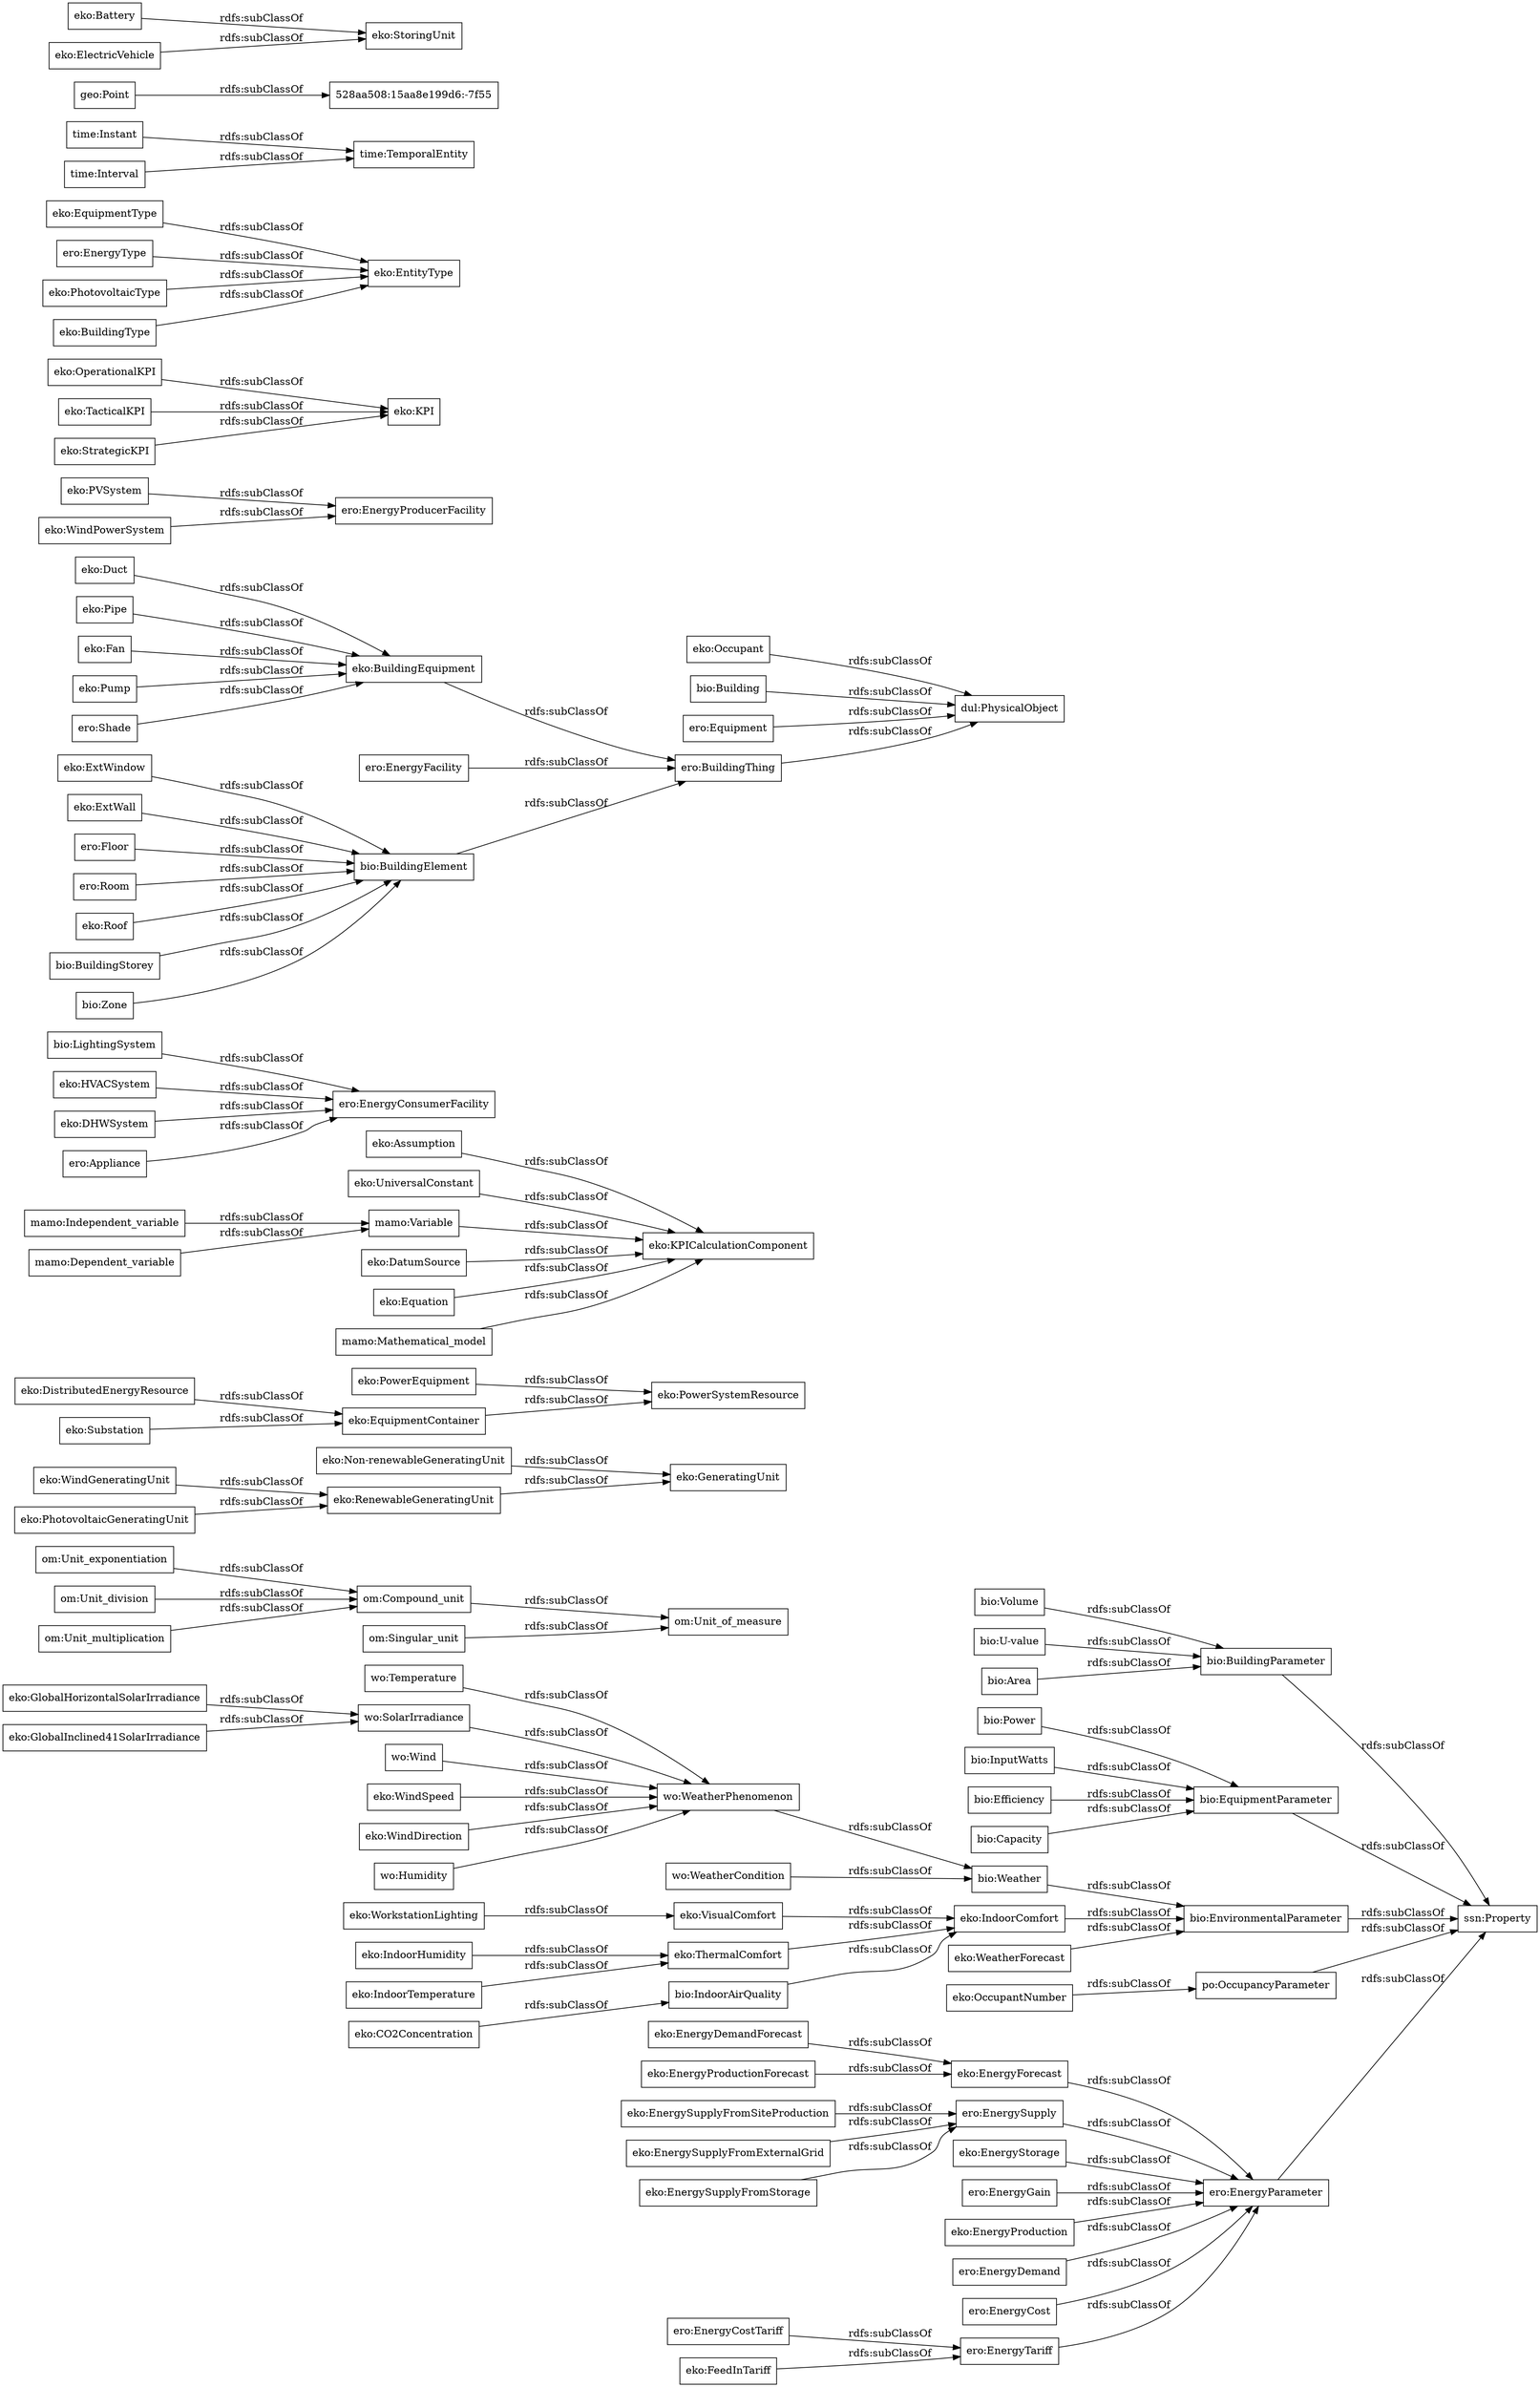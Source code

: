 digraph ar2dtool_diagram { 
rankdir=LR;
size="1000"
node [shape = rectangle, color="black"]; "ero:EnergyTariff" "om:Unit_exponentiation" "eko:Non-renewableGeneratingUnit" "eko:WindGeneratingUnit" "om:Singular_unit" "eko:PowerSystemResource" "eko:VisualComfort" "bio:Volume" "eko:EnergyForecast" "eko:PhotovoltaicGeneratingUnit" "eko:KPICalculationComponent" "bio:LightingSystem" "bio:BuildingElement" "wo:Temperature" "ero:EnergySupply" "eko:HVACSystem" "eko:PVSystem" "mamo:Independent_variable" "eko:Assumption" "bio:Weather" "eko:KPI" "dul:PhysicalObject" "eko:Occupant" "eko:EquipmentType" "bio:Power" "eko:EnergyStorage" "eko:IndoorHumidity" "eko:Duct" "eko:OperationalKPI" "eko:EnergySupplyFromSiteProduction" "eko:OccupantNumber" "eko:TacticalKPI" "eko:ExtWindow" "ero:EnergyGain" "eko:EntityType" "eko:GeneratingUnit" "eko:EnergyDemandForecast" "eko:GlobalHorizontalSolarIrradiance" "wo:SolarIrradiance" "time:Instant" "eko:ExtWall" "eko:WindPowerSystem" "om:Compound_unit" "bio:BuildingParameter" "ero:EnergyProducerFacility" "wo:Wind" "eko:WindSpeed" "bio:Building" "eko:EnergyProduction" "om:Unit_of_measure" "ero:EnergyType" "eko:EnergySupplyFromExternalGrid" "ero:EnergyDemand" "ero:EnergyCost" "eko:PowerEquipment" "eko:BuildingEquipment" "eko:EnergyProductionForecast" "ero:Floor" "eko:WorkstationLighting" "bio:U-value" "eko:ThermalComfort" "bio:Area" "eko:DistributedEnergyResource" "eko:EnergySupplyFromStorage" "eko:UniversalConstant" "eko:WindDirection" "eko:PhotovoltaicType" "eko:Pipe" "mamo:Variable" "wo:WeatherPhenomenon" "ero:Room" "eko:DatumSource" "wo:WeatherCondition" "eko:Fan" "bio:EquipmentParameter" "eko:Roof" "ero:EnergyParameter" "ssn:Property" "eko:EquipmentContainer" "eko:Pump" "eko:Substation" "eko:IndoorTemperature" "bio:InputWatts" "bio:IndoorAirQuality" "time:TemporalEntity" "om:Unit_division" "eko:DHWSystem" "eko:BuildingType" "bio:BuildingStorey" "eko:StrategicKPI" "ero:EnergyFacility" "bio:EnvironmentalParameter" "ero:Shade" "ero:EnergyConsumerFacility" "ero:Appliance" "wo:Humidity" "eko:IndoorComfort" "geo:Point" "eko:WeatherForecast" "ero:EnergyCostTariff" "po:OccupancyParameter" "eko:GlobalInclined41SolarIrradiance" "eko:CO2Concentration" "eko:StoringUnit" "eko:Equation" "om:Unit_multiplication" "mamo:Mathematical_model" "eko:FeedInTariff" "ero:Equipment" "bio:Zone" "528aa508:15aa8e199d6:-7f55" "ero:BuildingThing" "eko:Battery" "time:Interval" "bio:Efficiency" "eko:ElectricVehicle" "bio:Capacity" "eko:RenewableGeneratingUnit" "mamo:Dependent_variable" ; /*classes style*/
	"bio:Volume" -> "bio:BuildingParameter" [ label = "rdfs:subClassOf" ];
	"ero:Appliance" -> "ero:EnergyConsumerFacility" [ label = "rdfs:subClassOf" ];
	"eko:PhotovoltaicType" -> "eko:EntityType" [ label = "rdfs:subClassOf" ];
	"eko:GlobalHorizontalSolarIrradiance" -> "wo:SolarIrradiance" [ label = "rdfs:subClassOf" ];
	"eko:EquipmentContainer" -> "eko:PowerSystemResource" [ label = "rdfs:subClassOf" ];
	"time:Instant" -> "time:TemporalEntity" [ label = "rdfs:subClassOf" ];
	"mamo:Mathematical_model" -> "eko:KPICalculationComponent" [ label = "rdfs:subClassOf" ];
	"wo:WeatherPhenomenon" -> "bio:Weather" [ label = "rdfs:subClassOf" ];
	"ero:EnergyCostTariff" -> "ero:EnergyTariff" [ label = "rdfs:subClassOf" ];
	"ero:BuildingThing" -> "dul:PhysicalObject" [ label = "rdfs:subClassOf" ];
	"eko:WindGeneratingUnit" -> "eko:RenewableGeneratingUnit" [ label = "rdfs:subClassOf" ];
	"bio:Weather" -> "bio:EnvironmentalParameter" [ label = "rdfs:subClassOf" ];
	"eko:DistributedEnergyResource" -> "eko:EquipmentContainer" [ label = "rdfs:subClassOf" ];
	"eko:IndoorTemperature" -> "eko:ThermalComfort" [ label = "rdfs:subClassOf" ];
	"om:Singular_unit" -> "om:Unit_of_measure" [ label = "rdfs:subClassOf" ];
	"ero:EnergyParameter" -> "ssn:Property" [ label = "rdfs:subClassOf" ];
	"eko:StrategicKPI" -> "eko:KPI" [ label = "rdfs:subClassOf" ];
	"om:Compound_unit" -> "om:Unit_of_measure" [ label = "rdfs:subClassOf" ];
	"eko:ExtWall" -> "bio:BuildingElement" [ label = "rdfs:subClassOf" ];
	"eko:ExtWindow" -> "bio:BuildingElement" [ label = "rdfs:subClassOf" ];
	"eko:WindDirection" -> "wo:WeatherPhenomenon" [ label = "rdfs:subClassOf" ];
	"po:OccupancyParameter" -> "ssn:Property" [ label = "rdfs:subClassOf" ];
	"ero:EnergySupply" -> "ero:EnergyParameter" [ label = "rdfs:subClassOf" ];
	"bio:InputWatts" -> "bio:EquipmentParameter" [ label = "rdfs:subClassOf" ];
	"eko:DHWSystem" -> "ero:EnergyConsumerFacility" [ label = "rdfs:subClassOf" ];
	"eko:EnergySupplyFromExternalGrid" -> "ero:EnergySupply" [ label = "rdfs:subClassOf" ];
	"bio:Zone" -> "bio:BuildingElement" [ label = "rdfs:subClassOf" ];
	"geo:Point" -> "528aa508:15aa8e199d6:-7f55" [ label = "rdfs:subClassOf" ];
	"eko:WindPowerSystem" -> "ero:EnergyProducerFacility" [ label = "rdfs:subClassOf" ];
	"eko:PhotovoltaicGeneratingUnit" -> "eko:RenewableGeneratingUnit" [ label = "rdfs:subClassOf" ];
	"eko:OperationalKPI" -> "eko:KPI" [ label = "rdfs:subClassOf" ];
	"ero:Room" -> "bio:BuildingElement" [ label = "rdfs:subClassOf" ];
	"eko:WindSpeed" -> "wo:WeatherPhenomenon" [ label = "rdfs:subClassOf" ];
	"ero:EnergyCost" -> "ero:EnergyParameter" [ label = "rdfs:subClassOf" ];
	"ero:EnergyType" -> "eko:EntityType" [ label = "rdfs:subClassOf" ];
	"wo:WeatherCondition" -> "bio:Weather" [ label = "rdfs:subClassOf" ];
	"eko:WeatherForecast" -> "bio:EnvironmentalParameter" [ label = "rdfs:subClassOf" ];
	"eko:TacticalKPI" -> "eko:KPI" [ label = "rdfs:subClassOf" ];
	"eko:RenewableGeneratingUnit" -> "eko:GeneratingUnit" [ label = "rdfs:subClassOf" ];
	"eko:PVSystem" -> "ero:EnergyProducerFacility" [ label = "rdfs:subClassOf" ];
	"ero:Floor" -> "bio:BuildingElement" [ label = "rdfs:subClassOf" ];
	"ero:EnergyTariff" -> "ero:EnergyParameter" [ label = "rdfs:subClassOf" ];
	"eko:EnergyForecast" -> "ero:EnergyParameter" [ label = "rdfs:subClassOf" ];
	"bio:Area" -> "bio:BuildingParameter" [ label = "rdfs:subClassOf" ];
	"om:Unit_multiplication" -> "om:Compound_unit" [ label = "rdfs:subClassOf" ];
	"eko:PowerEquipment" -> "eko:PowerSystemResource" [ label = "rdfs:subClassOf" ];
	"eko:GlobalInclined41SolarIrradiance" -> "wo:SolarIrradiance" [ label = "rdfs:subClassOf" ];
	"bio:IndoorAirQuality" -> "eko:IndoorComfort" [ label = "rdfs:subClassOf" ];
	"bio:EquipmentParameter" -> "ssn:Property" [ label = "rdfs:subClassOf" ];
	"bio:BuildingStorey" -> "bio:BuildingElement" [ label = "rdfs:subClassOf" ];
	"eko:EnergyProduction" -> "ero:EnergyParameter" [ label = "rdfs:subClassOf" ];
	"eko:EnergyStorage" -> "ero:EnergyParameter" [ label = "rdfs:subClassOf" ];
	"eko:Assumption" -> "eko:KPICalculationComponent" [ label = "rdfs:subClassOf" ];
	"ero:EnergyDemand" -> "ero:EnergyParameter" [ label = "rdfs:subClassOf" ];
	"eko:EnergySupplyFromStorage" -> "ero:EnergySupply" [ label = "rdfs:subClassOf" ];
	"bio:LightingSystem" -> "ero:EnergyConsumerFacility" [ label = "rdfs:subClassOf" ];
	"eko:UniversalConstant" -> "eko:KPICalculationComponent" [ label = "rdfs:subClassOf" ];
	"eko:Battery" -> "eko:StoringUnit" [ label = "rdfs:subClassOf" ];
	"mamo:Independent_variable" -> "mamo:Variable" [ label = "rdfs:subClassOf" ];
	"eko:EnergyDemandForecast" -> "eko:EnergyForecast" [ label = "rdfs:subClassOf" ];
	"eko:Substation" -> "eko:EquipmentContainer" [ label = "rdfs:subClassOf" ];
	"ero:EnergyFacility" -> "ero:BuildingThing" [ label = "rdfs:subClassOf" ];
	"ero:Shade" -> "eko:BuildingEquipment" [ label = "rdfs:subClassOf" ];
	"eko:BuildingType" -> "eko:EntityType" [ label = "rdfs:subClassOf" ];
	"eko:CO2Concentration" -> "bio:IndoorAirQuality" [ label = "rdfs:subClassOf" ];
	"wo:Humidity" -> "wo:WeatherPhenomenon" [ label = "rdfs:subClassOf" ];
	"eko:DatumSource" -> "eko:KPICalculationComponent" [ label = "rdfs:subClassOf" ];
	"bio:BuildingParameter" -> "ssn:Property" [ label = "rdfs:subClassOf" ];
	"eko:Equation" -> "eko:KPICalculationComponent" [ label = "rdfs:subClassOf" ];
	"eko:VisualComfort" -> "eko:IndoorComfort" [ label = "rdfs:subClassOf" ];
	"bio:Capacity" -> "bio:EquipmentParameter" [ label = "rdfs:subClassOf" ];
	"eko:Roof" -> "bio:BuildingElement" [ label = "rdfs:subClassOf" ];
	"wo:SolarIrradiance" -> "wo:WeatherPhenomenon" [ label = "rdfs:subClassOf" ];
	"bio:Power" -> "bio:EquipmentParameter" [ label = "rdfs:subClassOf" ];
	"time:Interval" -> "time:TemporalEntity" [ label = "rdfs:subClassOf" ];
	"bio:BuildingElement" -> "ero:BuildingThing" [ label = "rdfs:subClassOf" ];
	"eko:EquipmentType" -> "eko:EntityType" [ label = "rdfs:subClassOf" ];
	"eko:IndoorHumidity" -> "eko:ThermalComfort" [ label = "rdfs:subClassOf" ];
	"eko:Duct" -> "eko:BuildingEquipment" [ label = "rdfs:subClassOf" ];
	"eko:BuildingEquipment" -> "ero:BuildingThing" [ label = "rdfs:subClassOf" ];
	"eko:EnergySupplyFromSiteProduction" -> "ero:EnergySupply" [ label = "rdfs:subClassOf" ];
	"wo:Wind" -> "wo:WeatherPhenomenon" [ label = "rdfs:subClassOf" ];
	"eko:Occupant" -> "dul:PhysicalObject" [ label = "rdfs:subClassOf" ];
	"wo:Temperature" -> "wo:WeatherPhenomenon" [ label = "rdfs:subClassOf" ];
	"mamo:Variable" -> "eko:KPICalculationComponent" [ label = "rdfs:subClassOf" ];
	"bio:U-value" -> "bio:BuildingParameter" [ label = "rdfs:subClassOf" ];
	"eko:FeedInTariff" -> "ero:EnergyTariff" [ label = "rdfs:subClassOf" ];
	"bio:Building" -> "dul:PhysicalObject" [ label = "rdfs:subClassOf" ];
	"eko:IndoorComfort" -> "bio:EnvironmentalParameter" [ label = "rdfs:subClassOf" ];
	"eko:WorkstationLighting" -> "eko:VisualComfort" [ label = "rdfs:subClassOf" ];
	"eko:HVACSystem" -> "ero:EnergyConsumerFacility" [ label = "rdfs:subClassOf" ];
	"eko:OccupantNumber" -> "po:OccupancyParameter" [ label = "rdfs:subClassOf" ];
	"eko:ElectricVehicle" -> "eko:StoringUnit" [ label = "rdfs:subClassOf" ];
	"bio:EnvironmentalParameter" -> "ssn:Property" [ label = "rdfs:subClassOf" ];
	"bio:Efficiency" -> "bio:EquipmentParameter" [ label = "rdfs:subClassOf" ];
	"eko:Pump" -> "eko:BuildingEquipment" [ label = "rdfs:subClassOf" ];
	"eko:Pipe" -> "eko:BuildingEquipment" [ label = "rdfs:subClassOf" ];
	"mamo:Dependent_variable" -> "mamo:Variable" [ label = "rdfs:subClassOf" ];
	"eko:ThermalComfort" -> "eko:IndoorComfort" [ label = "rdfs:subClassOf" ];
	"eko:Fan" -> "eko:BuildingEquipment" [ label = "rdfs:subClassOf" ];
	"ero:Equipment" -> "dul:PhysicalObject" [ label = "rdfs:subClassOf" ];
	"eko:EnergyProductionForecast" -> "eko:EnergyForecast" [ label = "rdfs:subClassOf" ];
	"eko:Non-renewableGeneratingUnit" -> "eko:GeneratingUnit" [ label = "rdfs:subClassOf" ];
	"ero:EnergyGain" -> "ero:EnergyParameter" [ label = "rdfs:subClassOf" ];
	"om:Unit_division" -> "om:Compound_unit" [ label = "rdfs:subClassOf" ];
	"om:Unit_exponentiation" -> "om:Compound_unit" [ label = "rdfs:subClassOf" ];

}
